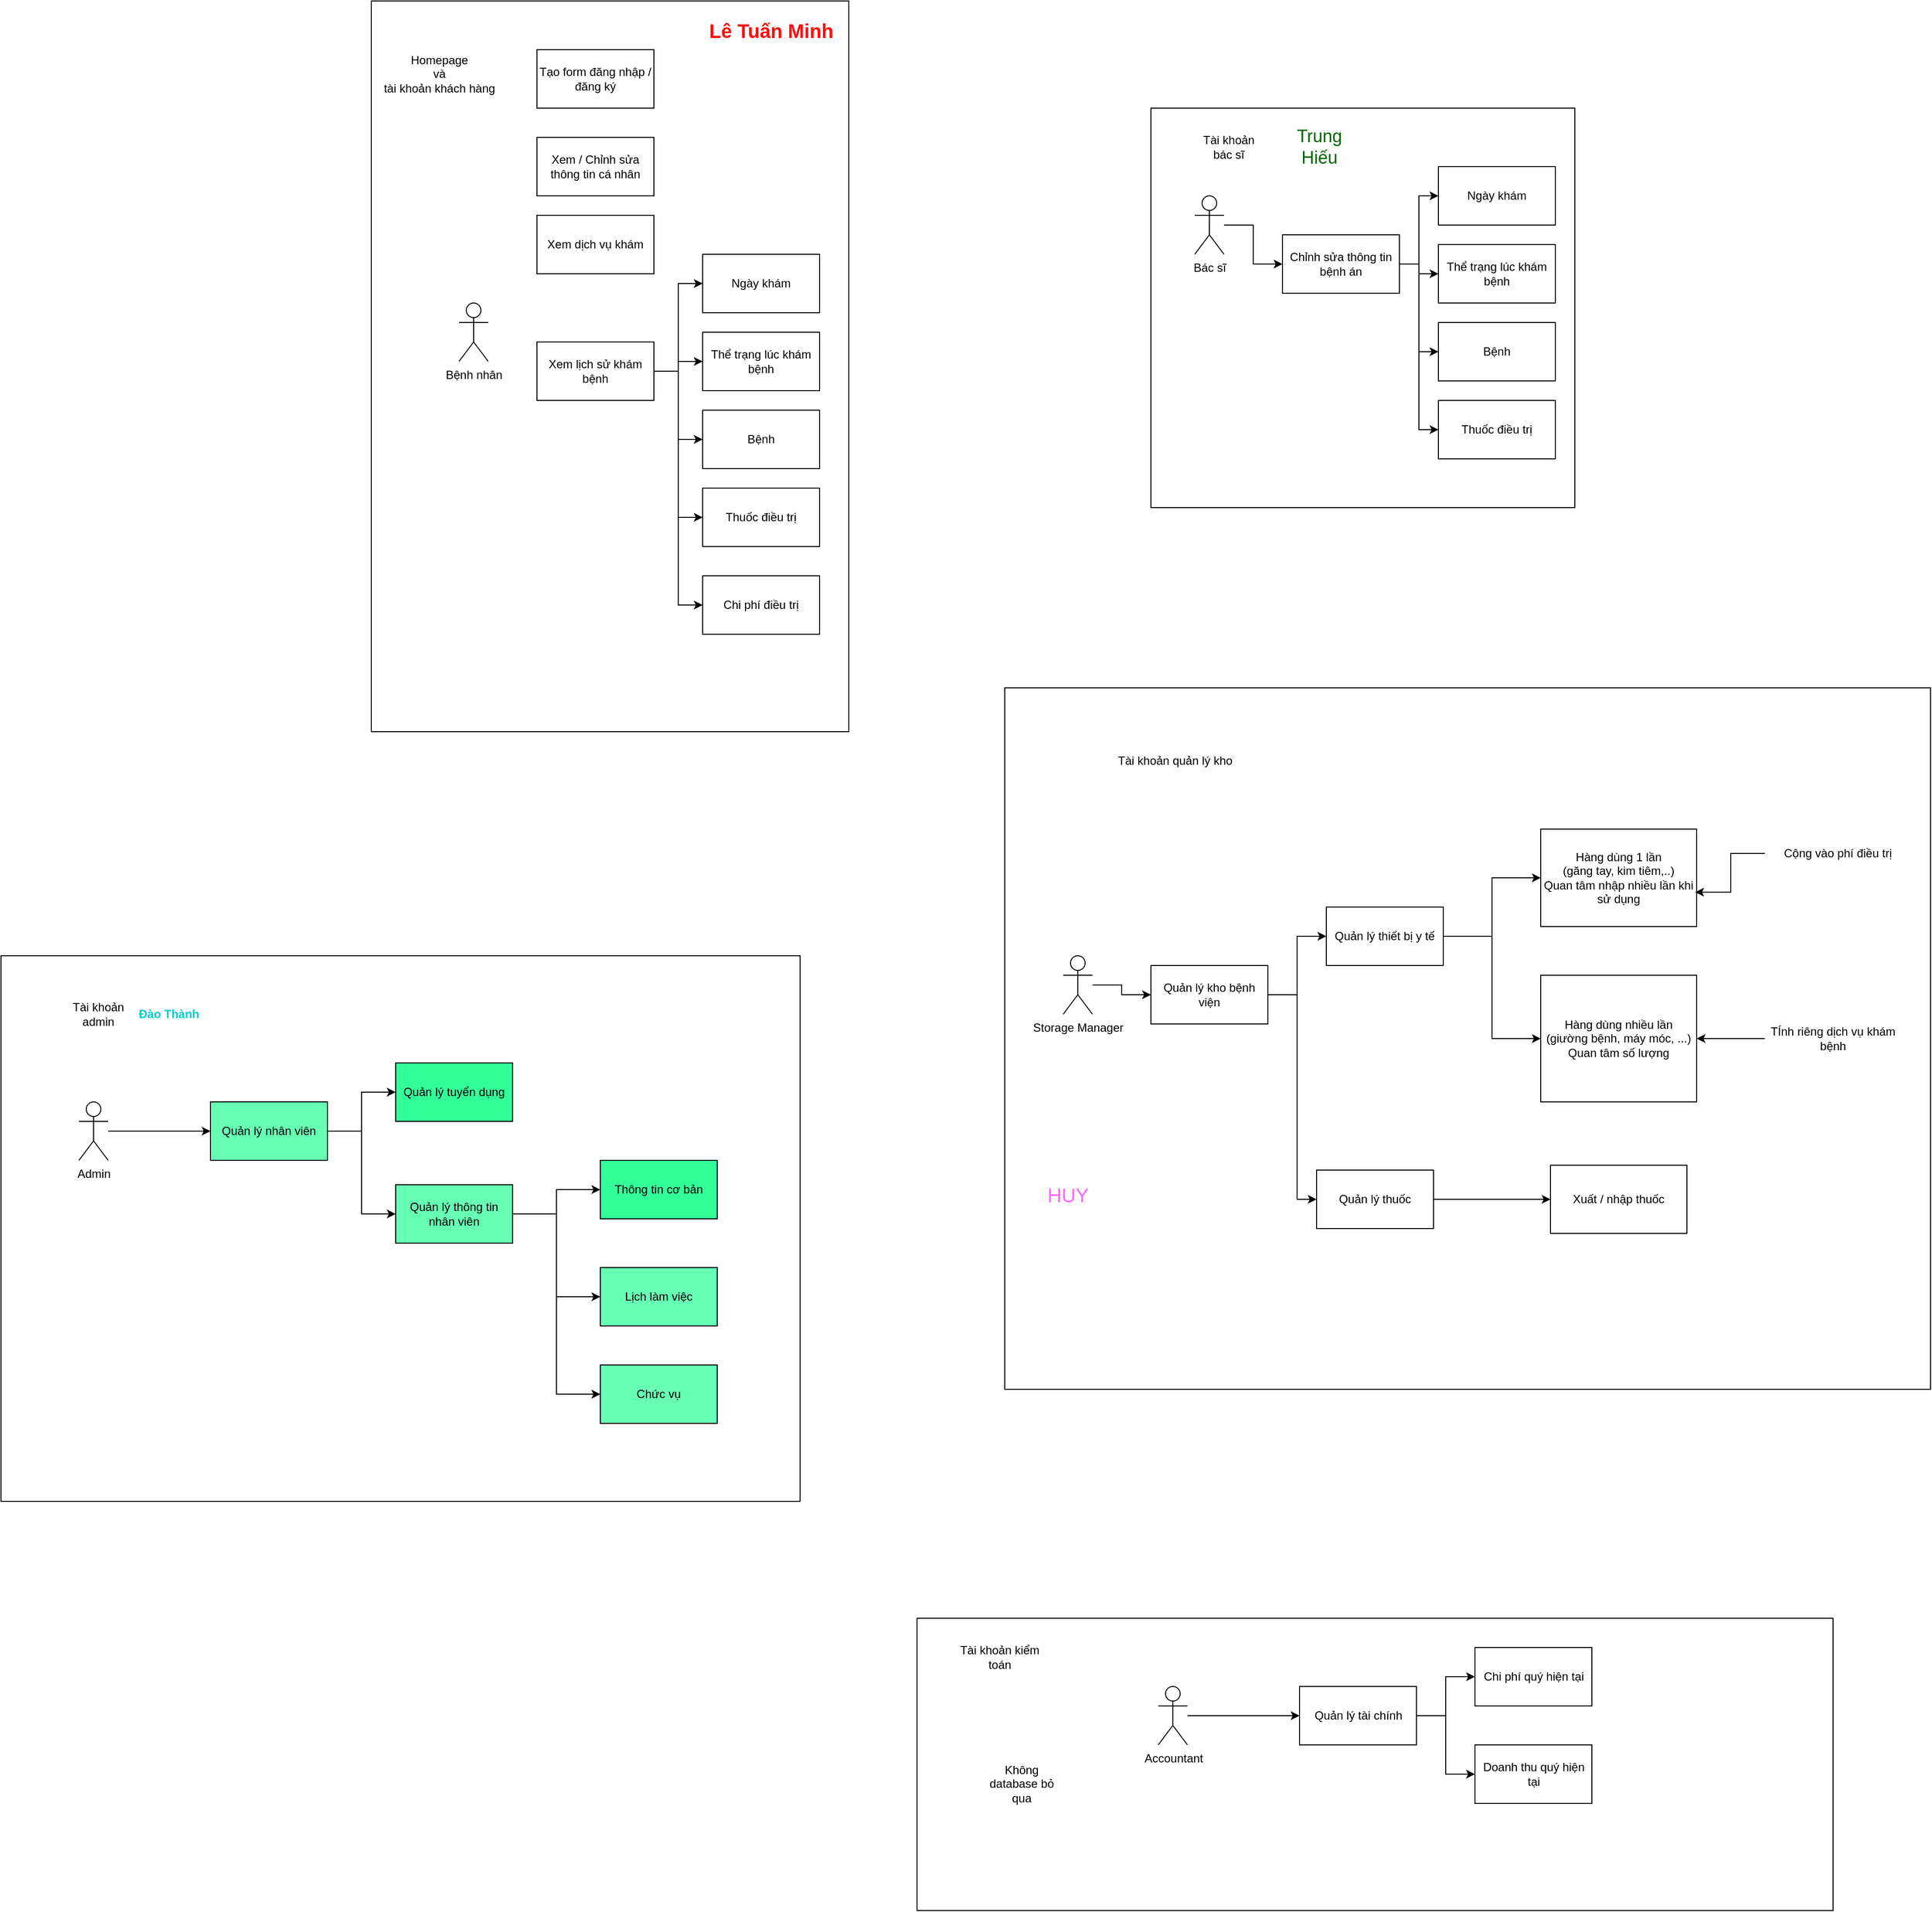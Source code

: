 <mxfile version="14.3.0" type="github">
  <diagram id="XGmTM283f2upPylEM_hm" name="Page-1">
    <mxGraphModel dx="1958" dy="732" grid="1" gridSize="10" guides="1" tooltips="1" connect="1" arrows="1" fold="1" page="1" pageScale="1" pageWidth="850" pageHeight="1100" math="0" shadow="0">
      <root>
        <mxCell id="0" />
        <mxCell id="1" parent="0" />
        <mxCell id="I_VAa2MuaLFRDVZnbhv6-82" value="" style="rounded=0;whiteSpace=wrap;html=1;" parent="1" vertex="1">
          <mxGeometry x="710" y="1670" width="940" height="300" as="geometry" />
        </mxCell>
        <mxCell id="I_VAa2MuaLFRDVZnbhv6-80" value="" style="rounded=0;whiteSpace=wrap;html=1;" parent="1" vertex="1">
          <mxGeometry x="-230" y="990" width="820" height="560" as="geometry" />
        </mxCell>
        <mxCell id="I_VAa2MuaLFRDVZnbhv6-78" value="" style="rounded=0;whiteSpace=wrap;html=1;" parent="1" vertex="1">
          <mxGeometry x="800" y="715" width="950" height="720" as="geometry" />
        </mxCell>
        <mxCell id="I_VAa2MuaLFRDVZnbhv6-76" value="" style="rounded=0;whiteSpace=wrap;html=1;" parent="1" vertex="1">
          <mxGeometry x="950" y="120" width="435" height="410" as="geometry" />
        </mxCell>
        <mxCell id="I_VAa2MuaLFRDVZnbhv6-73" value="" style="rounded=0;whiteSpace=wrap;html=1;" parent="1" vertex="1">
          <mxGeometry x="150" y="10" width="490" height="750" as="geometry" />
        </mxCell>
        <mxCell id="I_VAa2MuaLFRDVZnbhv6-1" value="Tạo form đăng nhập / đăng ký" style="rounded=0;whiteSpace=wrap;html=1;" parent="1" vertex="1">
          <mxGeometry x="320" y="60" width="120" height="60" as="geometry" />
        </mxCell>
        <mxCell id="I_VAa2MuaLFRDVZnbhv6-2" value="Xem dịch vụ khám" style="rounded=0;whiteSpace=wrap;html=1;" parent="1" vertex="1">
          <mxGeometry x="320" y="230" width="120" height="60" as="geometry" />
        </mxCell>
        <mxCell id="I_VAa2MuaLFRDVZnbhv6-6" style="edgeStyle=orthogonalEdgeStyle;rounded=0;orthogonalLoop=1;jettySize=auto;html=1;entryX=0;entryY=0.5;entryDx=0;entryDy=0;" parent="1" source="I_VAa2MuaLFRDVZnbhv6-3" target="I_VAa2MuaLFRDVZnbhv6-4" edge="1">
          <mxGeometry relative="1" as="geometry" />
        </mxCell>
        <mxCell id="I_VAa2MuaLFRDVZnbhv6-8" style="edgeStyle=orthogonalEdgeStyle;rounded=0;orthogonalLoop=1;jettySize=auto;html=1;entryX=0;entryY=0.5;entryDx=0;entryDy=0;" parent="1" source="I_VAa2MuaLFRDVZnbhv6-3" target="I_VAa2MuaLFRDVZnbhv6-7" edge="1">
          <mxGeometry relative="1" as="geometry" />
        </mxCell>
        <mxCell id="I_VAa2MuaLFRDVZnbhv6-10" style="edgeStyle=orthogonalEdgeStyle;rounded=0;orthogonalLoop=1;jettySize=auto;html=1;entryX=0;entryY=0.5;entryDx=0;entryDy=0;" parent="1" source="I_VAa2MuaLFRDVZnbhv6-3" target="I_VAa2MuaLFRDVZnbhv6-9" edge="1">
          <mxGeometry relative="1" as="geometry" />
        </mxCell>
        <mxCell id="I_VAa2MuaLFRDVZnbhv6-14" style="edgeStyle=orthogonalEdgeStyle;rounded=0;orthogonalLoop=1;jettySize=auto;html=1;entryX=0;entryY=0.5;entryDx=0;entryDy=0;" parent="1" source="I_VAa2MuaLFRDVZnbhv6-3" target="I_VAa2MuaLFRDVZnbhv6-13" edge="1">
          <mxGeometry relative="1" as="geometry" />
        </mxCell>
        <mxCell id="I_VAa2MuaLFRDVZnbhv6-39" style="edgeStyle=orthogonalEdgeStyle;rounded=0;orthogonalLoop=1;jettySize=auto;html=1;entryX=0;entryY=0.5;entryDx=0;entryDy=0;" parent="1" source="I_VAa2MuaLFRDVZnbhv6-3" target="I_VAa2MuaLFRDVZnbhv6-38" edge="1">
          <mxGeometry relative="1" as="geometry" />
        </mxCell>
        <mxCell id="I_VAa2MuaLFRDVZnbhv6-3" value="Xem lịch sử khám bệnh" style="rounded=0;whiteSpace=wrap;html=1;" parent="1" vertex="1">
          <mxGeometry x="320" y="360" width="120" height="60" as="geometry" />
        </mxCell>
        <mxCell id="I_VAa2MuaLFRDVZnbhv6-4" value="&lt;div&gt;Ngày khám&lt;/div&gt;" style="rounded=0;whiteSpace=wrap;html=1;" parent="1" vertex="1">
          <mxGeometry x="490" y="270" width="120" height="60" as="geometry" />
        </mxCell>
        <mxCell id="I_VAa2MuaLFRDVZnbhv6-7" value="Bệnh" style="rounded=0;whiteSpace=wrap;html=1;" parent="1" vertex="1">
          <mxGeometry x="490" y="430" width="120" height="60" as="geometry" />
        </mxCell>
        <mxCell id="I_VAa2MuaLFRDVZnbhv6-9" value="Thuốc điều trị" style="rounded=0;whiteSpace=wrap;html=1;" parent="1" vertex="1">
          <mxGeometry x="490" y="510" width="120" height="60" as="geometry" />
        </mxCell>
        <mxCell id="I_VAa2MuaLFRDVZnbhv6-21" style="edgeStyle=orthogonalEdgeStyle;rounded=0;orthogonalLoop=1;jettySize=auto;html=1;entryX=0;entryY=0.5;entryDx=0;entryDy=0;" parent="1" source="I_VAa2MuaLFRDVZnbhv6-11" target="I_VAa2MuaLFRDVZnbhv6-17" edge="1">
          <mxGeometry relative="1" as="geometry" />
        </mxCell>
        <mxCell id="I_VAa2MuaLFRDVZnbhv6-22" style="edgeStyle=orthogonalEdgeStyle;rounded=0;orthogonalLoop=1;jettySize=auto;html=1;entryX=0;entryY=0.5;entryDx=0;entryDy=0;" parent="1" source="I_VAa2MuaLFRDVZnbhv6-11" target="I_VAa2MuaLFRDVZnbhv6-20" edge="1">
          <mxGeometry relative="1" as="geometry" />
        </mxCell>
        <mxCell id="I_VAa2MuaLFRDVZnbhv6-23" style="edgeStyle=orthogonalEdgeStyle;rounded=0;orthogonalLoop=1;jettySize=auto;html=1;entryX=0;entryY=0.5;entryDx=0;entryDy=0;" parent="1" source="I_VAa2MuaLFRDVZnbhv6-11" target="I_VAa2MuaLFRDVZnbhv6-18" edge="1">
          <mxGeometry relative="1" as="geometry" />
        </mxCell>
        <mxCell id="I_VAa2MuaLFRDVZnbhv6-24" style="edgeStyle=orthogonalEdgeStyle;rounded=0;orthogonalLoop=1;jettySize=auto;html=1;entryX=0;entryY=0.5;entryDx=0;entryDy=0;" parent="1" source="I_VAa2MuaLFRDVZnbhv6-11" target="I_VAa2MuaLFRDVZnbhv6-19" edge="1">
          <mxGeometry relative="1" as="geometry" />
        </mxCell>
        <mxCell id="I_VAa2MuaLFRDVZnbhv6-11" value="Chỉnh sửa thông tin bệnh án" style="rounded=0;whiteSpace=wrap;html=1;" parent="1" vertex="1">
          <mxGeometry x="1085" y="250" width="120" height="60" as="geometry" />
        </mxCell>
        <mxCell id="I_VAa2MuaLFRDVZnbhv6-12" value="Xem / Chỉnh sửa thông tin cá nhân" style="rounded=0;whiteSpace=wrap;html=1;" parent="1" vertex="1">
          <mxGeometry x="320" y="150" width="120" height="60" as="geometry" />
        </mxCell>
        <mxCell id="I_VAa2MuaLFRDVZnbhv6-13" value="Thể trạng lúc khám bệnh" style="rounded=0;whiteSpace=wrap;html=1;" parent="1" vertex="1">
          <mxGeometry x="490" y="350" width="120" height="60" as="geometry" />
        </mxCell>
        <mxCell id="I_VAa2MuaLFRDVZnbhv6-15" value="Bệnh nhân" style="shape=umlActor;verticalLabelPosition=bottom;verticalAlign=top;html=1;outlineConnect=0;" parent="1" vertex="1">
          <mxGeometry x="240" y="320" width="30" height="60" as="geometry" />
        </mxCell>
        <mxCell id="I_VAa2MuaLFRDVZnbhv6-27" style="edgeStyle=orthogonalEdgeStyle;rounded=0;orthogonalLoop=1;jettySize=auto;html=1;entryX=0;entryY=0.5;entryDx=0;entryDy=0;" parent="1" source="I_VAa2MuaLFRDVZnbhv6-16" target="I_VAa2MuaLFRDVZnbhv6-11" edge="1">
          <mxGeometry relative="1" as="geometry" />
        </mxCell>
        <mxCell id="I_VAa2MuaLFRDVZnbhv6-16" value="Bác sĩ" style="shape=umlActor;verticalLabelPosition=bottom;verticalAlign=top;html=1;outlineConnect=0;" parent="1" vertex="1">
          <mxGeometry x="995" y="210" width="30" height="60" as="geometry" />
        </mxCell>
        <mxCell id="I_VAa2MuaLFRDVZnbhv6-17" value="&lt;div&gt;Ngày khám&lt;/div&gt;" style="rounded=0;whiteSpace=wrap;html=1;" parent="1" vertex="1">
          <mxGeometry x="1245" y="180" width="120" height="60" as="geometry" />
        </mxCell>
        <mxCell id="I_VAa2MuaLFRDVZnbhv6-18" value="Bệnh" style="rounded=0;whiteSpace=wrap;html=1;" parent="1" vertex="1">
          <mxGeometry x="1245" y="340" width="120" height="60" as="geometry" />
        </mxCell>
        <mxCell id="I_VAa2MuaLFRDVZnbhv6-19" value="Thuốc điều trị" style="rounded=0;whiteSpace=wrap;html=1;" parent="1" vertex="1">
          <mxGeometry x="1245" y="420" width="120" height="60" as="geometry" />
        </mxCell>
        <mxCell id="I_VAa2MuaLFRDVZnbhv6-20" value="Thể trạng lúc khám bệnh" style="rounded=0;whiteSpace=wrap;html=1;" parent="1" vertex="1">
          <mxGeometry x="1245" y="260" width="120" height="60" as="geometry" />
        </mxCell>
        <mxCell id="I_VAa2MuaLFRDVZnbhv6-70" style="edgeStyle=orthogonalEdgeStyle;rounded=0;orthogonalLoop=1;jettySize=auto;html=1;entryX=0;entryY=0.5;entryDx=0;entryDy=0;" parent="1" source="I_VAa2MuaLFRDVZnbhv6-25" target="I_VAa2MuaLFRDVZnbhv6-30" edge="1">
          <mxGeometry relative="1" as="geometry" />
        </mxCell>
        <mxCell id="I_VAa2MuaLFRDVZnbhv6-25" value="Storage Manager" style="shape=umlActor;verticalLabelPosition=bottom;verticalAlign=top;html=1;outlineConnect=0;" parent="1" vertex="1">
          <mxGeometry x="860" y="990" width="30" height="60" as="geometry" />
        </mxCell>
        <mxCell id="I_VAa2MuaLFRDVZnbhv6-31" style="edgeStyle=orthogonalEdgeStyle;rounded=0;orthogonalLoop=1;jettySize=auto;html=1;entryX=0;entryY=0.5;entryDx=0;entryDy=0;" parent="1" source="I_VAa2MuaLFRDVZnbhv6-30" target="I_VAa2MuaLFRDVZnbhv6-32" edge="1">
          <mxGeometry relative="1" as="geometry">
            <mxPoint x="1130" y="980" as="targetPoint" />
          </mxGeometry>
        </mxCell>
        <mxCell id="I_VAa2MuaLFRDVZnbhv6-46" style="edgeStyle=orthogonalEdgeStyle;rounded=0;orthogonalLoop=1;jettySize=auto;html=1;entryX=0;entryY=0.5;entryDx=0;entryDy=0;" parent="1" source="I_VAa2MuaLFRDVZnbhv6-30" target="I_VAa2MuaLFRDVZnbhv6-37" edge="1">
          <mxGeometry relative="1" as="geometry">
            <Array as="points">
              <mxPoint x="1100" y="1030" />
              <mxPoint x="1100" y="1240" />
            </Array>
          </mxGeometry>
        </mxCell>
        <mxCell id="I_VAa2MuaLFRDVZnbhv6-30" value="Quản lý kho bệnh viện" style="rounded=0;whiteSpace=wrap;html=1;" parent="1" vertex="1">
          <mxGeometry x="950" y="1000" width="120" height="60" as="geometry" />
        </mxCell>
        <mxCell id="I_VAa2MuaLFRDVZnbhv6-34" style="edgeStyle=orthogonalEdgeStyle;rounded=0;orthogonalLoop=1;jettySize=auto;html=1;entryX=0;entryY=0.5;entryDx=0;entryDy=0;" parent="1" source="I_VAa2MuaLFRDVZnbhv6-32" target="I_VAa2MuaLFRDVZnbhv6-33" edge="1">
          <mxGeometry relative="1" as="geometry" />
        </mxCell>
        <mxCell id="I_VAa2MuaLFRDVZnbhv6-35" style="edgeStyle=orthogonalEdgeStyle;rounded=0;orthogonalLoop=1;jettySize=auto;html=1;entryX=0;entryY=0.5;entryDx=0;entryDy=0;" parent="1" source="I_VAa2MuaLFRDVZnbhv6-32" target="I_VAa2MuaLFRDVZnbhv6-36" edge="1">
          <mxGeometry relative="1" as="geometry">
            <mxPoint x="1300" y="1020" as="targetPoint" />
          </mxGeometry>
        </mxCell>
        <mxCell id="I_VAa2MuaLFRDVZnbhv6-32" value="Quản lý thiết bị y tế" style="rounded=0;whiteSpace=wrap;html=1;" parent="1" vertex="1">
          <mxGeometry x="1130" y="940" width="120" height="60" as="geometry" />
        </mxCell>
        <mxCell id="I_VAa2MuaLFRDVZnbhv6-33" value="&lt;div&gt;Hàng dùng 1 lần&lt;/div&gt;&lt;div&gt;(găng tay, kim tiêm,..)&lt;/div&gt;&lt;div&gt;Quan tâm nhập nhiều lần khi sử dụng&lt;br&gt;&lt;/div&gt;" style="rounded=0;whiteSpace=wrap;html=1;" parent="1" vertex="1">
          <mxGeometry x="1350" y="860" width="160" height="100" as="geometry" />
        </mxCell>
        <mxCell id="I_VAa2MuaLFRDVZnbhv6-36" value="&lt;div&gt;Hàng dùng nhiều lần&lt;/div&gt;&lt;div&gt;(giường bệnh, máy móc, ...)&lt;/div&gt;&lt;div&gt;Quan tâm số lượng&lt;br&gt;&lt;/div&gt;" style="rounded=0;whiteSpace=wrap;html=1;" parent="1" vertex="1">
          <mxGeometry x="1350" y="1010" width="160" height="130" as="geometry" />
        </mxCell>
        <mxCell id="I_VAa2MuaLFRDVZnbhv6-48" style="edgeStyle=orthogonalEdgeStyle;rounded=0;orthogonalLoop=1;jettySize=auto;html=1;entryX=0;entryY=0.5;entryDx=0;entryDy=0;" parent="1" source="I_VAa2MuaLFRDVZnbhv6-37" target="I_VAa2MuaLFRDVZnbhv6-47" edge="1">
          <mxGeometry relative="1" as="geometry" />
        </mxCell>
        <mxCell id="I_VAa2MuaLFRDVZnbhv6-37" value="Quản lý thuốc" style="rounded=0;whiteSpace=wrap;html=1;" parent="1" vertex="1">
          <mxGeometry x="1120" y="1210" width="120" height="60" as="geometry" />
        </mxCell>
        <mxCell id="I_VAa2MuaLFRDVZnbhv6-38" value="Chi phí điều trị" style="rounded=0;whiteSpace=wrap;html=1;" parent="1" vertex="1">
          <mxGeometry x="490" y="600" width="120" height="60" as="geometry" />
        </mxCell>
        <mxCell id="I_VAa2MuaLFRDVZnbhv6-41" style="edgeStyle=orthogonalEdgeStyle;rounded=0;orthogonalLoop=1;jettySize=auto;html=1;entryX=0.991;entryY=0.647;entryDx=0;entryDy=0;entryPerimeter=0;" parent="1" source="I_VAa2MuaLFRDVZnbhv6-40" target="I_VAa2MuaLFRDVZnbhv6-33" edge="1">
          <mxGeometry relative="1" as="geometry" />
        </mxCell>
        <mxCell id="I_VAa2MuaLFRDVZnbhv6-40" value="Cộng vào phí điều trị" style="text;html=1;strokeColor=none;fillColor=none;align=center;verticalAlign=middle;whiteSpace=wrap;rounded=0;" parent="1" vertex="1">
          <mxGeometry x="1580" y="830" width="150" height="110" as="geometry" />
        </mxCell>
        <mxCell id="I_VAa2MuaLFRDVZnbhv6-45" style="edgeStyle=orthogonalEdgeStyle;rounded=0;orthogonalLoop=1;jettySize=auto;html=1;entryX=1;entryY=0.5;entryDx=0;entryDy=0;" parent="1" source="I_VAa2MuaLFRDVZnbhv6-44" target="I_VAa2MuaLFRDVZnbhv6-36" edge="1">
          <mxGeometry relative="1" as="geometry" />
        </mxCell>
        <mxCell id="I_VAa2MuaLFRDVZnbhv6-44" value="TÍnh riêng dịch vụ khám bệnh" style="text;html=1;strokeColor=none;fillColor=none;align=center;verticalAlign=middle;whiteSpace=wrap;rounded=0;" parent="1" vertex="1">
          <mxGeometry x="1580" y="1065" width="140" height="20" as="geometry" />
        </mxCell>
        <mxCell id="I_VAa2MuaLFRDVZnbhv6-47" value="Xuất / nhập thuốc" style="rounded=0;whiteSpace=wrap;html=1;" parent="1" vertex="1">
          <mxGeometry x="1360" y="1205" width="140" height="70" as="geometry" />
        </mxCell>
        <mxCell id="I_VAa2MuaLFRDVZnbhv6-71" style="edgeStyle=orthogonalEdgeStyle;rounded=0;orthogonalLoop=1;jettySize=auto;html=1;entryX=0;entryY=0.5;entryDx=0;entryDy=0;" parent="1" source="I_VAa2MuaLFRDVZnbhv6-49" target="I_VAa2MuaLFRDVZnbhv6-50" edge="1">
          <mxGeometry relative="1" as="geometry" />
        </mxCell>
        <mxCell id="I_VAa2MuaLFRDVZnbhv6-49" value="Admin" style="shape=umlActor;verticalLabelPosition=bottom;verticalAlign=top;html=1;outlineConnect=0;" parent="1" vertex="1">
          <mxGeometry x="-150" y="1140" width="30" height="60" as="geometry" />
        </mxCell>
        <mxCell id="I_VAa2MuaLFRDVZnbhv6-52" style="edgeStyle=orthogonalEdgeStyle;rounded=0;orthogonalLoop=1;jettySize=auto;html=1;entryX=0;entryY=0.5;entryDx=0;entryDy=0;" parent="1" source="I_VAa2MuaLFRDVZnbhv6-50" target="I_VAa2MuaLFRDVZnbhv6-51" edge="1">
          <mxGeometry relative="1" as="geometry" />
        </mxCell>
        <mxCell id="I_VAa2MuaLFRDVZnbhv6-54" style="edgeStyle=orthogonalEdgeStyle;rounded=0;orthogonalLoop=1;jettySize=auto;html=1;entryX=0;entryY=0.5;entryDx=0;entryDy=0;" parent="1" source="I_VAa2MuaLFRDVZnbhv6-50" target="I_VAa2MuaLFRDVZnbhv6-53" edge="1">
          <mxGeometry relative="1" as="geometry" />
        </mxCell>
        <mxCell id="I_VAa2MuaLFRDVZnbhv6-50" value="Quản lý nhân viên" style="rounded=0;whiteSpace=wrap;html=1;fillColor=#66FFB3;" parent="1" vertex="1">
          <mxGeometry x="-15" y="1140" width="120" height="60" as="geometry" />
        </mxCell>
        <mxCell id="I_VAa2MuaLFRDVZnbhv6-51" value="Quản lý tuyển dụng" style="rounded=0;whiteSpace=wrap;html=1;fillColor=#33FF99;" parent="1" vertex="1">
          <mxGeometry x="175" y="1100" width="120" height="60" as="geometry" />
        </mxCell>
        <mxCell id="I_VAa2MuaLFRDVZnbhv6-57" style="edgeStyle=orthogonalEdgeStyle;rounded=0;orthogonalLoop=1;jettySize=auto;html=1;entryX=0;entryY=0.5;entryDx=0;entryDy=0;" parent="1" source="I_VAa2MuaLFRDVZnbhv6-53" target="I_VAa2MuaLFRDVZnbhv6-56" edge="1">
          <mxGeometry relative="1" as="geometry" />
        </mxCell>
        <mxCell id="I_VAa2MuaLFRDVZnbhv6-59" style="edgeStyle=orthogonalEdgeStyle;rounded=0;orthogonalLoop=1;jettySize=auto;html=1;entryX=0;entryY=0.5;entryDx=0;entryDy=0;" parent="1" source="I_VAa2MuaLFRDVZnbhv6-53" target="I_VAa2MuaLFRDVZnbhv6-58" edge="1">
          <mxGeometry relative="1" as="geometry" />
        </mxCell>
        <mxCell id="I_VAa2MuaLFRDVZnbhv6-62" style="edgeStyle=orthogonalEdgeStyle;rounded=0;orthogonalLoop=1;jettySize=auto;html=1;entryX=0;entryY=0.5;entryDx=0;entryDy=0;" parent="1" source="I_VAa2MuaLFRDVZnbhv6-53" target="I_VAa2MuaLFRDVZnbhv6-60" edge="1">
          <mxGeometry relative="1" as="geometry" />
        </mxCell>
        <mxCell id="I_VAa2MuaLFRDVZnbhv6-53" value="Quản lý thông tin nhân viên" style="rounded=0;whiteSpace=wrap;html=1;fillColor=#66FFB3;" parent="1" vertex="1">
          <mxGeometry x="175" y="1225" width="120" height="60" as="geometry" />
        </mxCell>
        <mxCell id="I_VAa2MuaLFRDVZnbhv6-56" value="Lịch làm việc" style="rounded=0;whiteSpace=wrap;html=1;fillColor=#66FFB3;" parent="1" vertex="1">
          <mxGeometry x="385" y="1310" width="120" height="60" as="geometry" />
        </mxCell>
        <mxCell id="I_VAa2MuaLFRDVZnbhv6-58" value="Chức vụ" style="rounded=0;whiteSpace=wrap;html=1;fillColor=#66FFB3;" parent="1" vertex="1">
          <mxGeometry x="385" y="1410" width="120" height="60" as="geometry" />
        </mxCell>
        <mxCell id="I_VAa2MuaLFRDVZnbhv6-60" value="Thông tin cơ bản" style="rounded=0;whiteSpace=wrap;html=1;fillColor=#33FF99;" parent="1" vertex="1">
          <mxGeometry x="385" y="1200" width="120" height="60" as="geometry" />
        </mxCell>
        <mxCell id="I_VAa2MuaLFRDVZnbhv6-63" style="edgeStyle=orthogonalEdgeStyle;rounded=0;orthogonalLoop=1;jettySize=auto;html=1;entryX=0;entryY=0.5;entryDx=0;entryDy=0;" parent="1" source="I_VAa2MuaLFRDVZnbhv6-65" target="I_VAa2MuaLFRDVZnbhv6-66" edge="1">
          <mxGeometry relative="1" as="geometry" />
        </mxCell>
        <mxCell id="I_VAa2MuaLFRDVZnbhv6-64" style="edgeStyle=orthogonalEdgeStyle;rounded=0;orthogonalLoop=1;jettySize=auto;html=1;entryX=0;entryY=0.5;entryDx=0;entryDy=0;" parent="1" source="I_VAa2MuaLFRDVZnbhv6-65" target="I_VAa2MuaLFRDVZnbhv6-67" edge="1">
          <mxGeometry relative="1" as="geometry">
            <mxPoint x="1262.5" y="1720" as="targetPoint" />
          </mxGeometry>
        </mxCell>
        <mxCell id="I_VAa2MuaLFRDVZnbhv6-65" value="Quản lý tài chính" style="rounded=0;whiteSpace=wrap;html=1;" parent="1" vertex="1">
          <mxGeometry x="1102.5" y="1740" width="120" height="60" as="geometry" />
        </mxCell>
        <mxCell id="I_VAa2MuaLFRDVZnbhv6-66" value="Doanh thu quý hiện tại" style="rounded=0;whiteSpace=wrap;html=1;" parent="1" vertex="1">
          <mxGeometry x="1282.5" y="1800" width="120" height="60" as="geometry" />
        </mxCell>
        <mxCell id="I_VAa2MuaLFRDVZnbhv6-67" value="Chi phí quý hiện tại" style="rounded=0;whiteSpace=wrap;html=1;" parent="1" vertex="1">
          <mxGeometry x="1282.5" y="1700" width="120" height="60" as="geometry" />
        </mxCell>
        <mxCell id="I_VAa2MuaLFRDVZnbhv6-72" style="edgeStyle=orthogonalEdgeStyle;rounded=0;orthogonalLoop=1;jettySize=auto;html=1;entryX=0;entryY=0.5;entryDx=0;entryDy=0;" parent="1" source="I_VAa2MuaLFRDVZnbhv6-68" target="I_VAa2MuaLFRDVZnbhv6-65" edge="1">
          <mxGeometry relative="1" as="geometry" />
        </mxCell>
        <mxCell id="I_VAa2MuaLFRDVZnbhv6-68" value="Accountant" style="shape=umlActor;verticalLabelPosition=bottom;verticalAlign=top;html=1;outlineConnect=0;" parent="1" vertex="1">
          <mxGeometry x="957.5" y="1740" width="30" height="60" as="geometry" />
        </mxCell>
        <mxCell id="I_VAa2MuaLFRDVZnbhv6-74" value="&lt;div&gt;Homepage&lt;/div&gt;&lt;div&gt;và&lt;/div&gt;&lt;div&gt;tài khoản khách hàng&lt;br&gt;&lt;/div&gt;" style="text;html=1;strokeColor=none;fillColor=none;align=center;verticalAlign=middle;whiteSpace=wrap;rounded=0;" parent="1" vertex="1">
          <mxGeometry x="160" y="10" width="120" height="150" as="geometry" />
        </mxCell>
        <mxCell id="I_VAa2MuaLFRDVZnbhv6-77" value="Tài khoản bác sĩ" style="text;html=1;strokeColor=none;fillColor=none;align=center;verticalAlign=middle;whiteSpace=wrap;rounded=0;" parent="1" vertex="1">
          <mxGeometry x="995" y="150" width="70" height="20" as="geometry" />
        </mxCell>
        <mxCell id="I_VAa2MuaLFRDVZnbhv6-79" value="Tài khoản quản lý kho" style="text;html=1;strokeColor=none;fillColor=none;align=center;verticalAlign=middle;whiteSpace=wrap;rounded=0;" parent="1" vertex="1">
          <mxGeometry x="900" y="780" width="150" height="20" as="geometry" />
        </mxCell>
        <mxCell id="I_VAa2MuaLFRDVZnbhv6-81" value="&lt;div&gt;Tài khoản&lt;/div&gt;&lt;div&gt;admin&lt;br&gt;&lt;/div&gt;" style="text;html=1;strokeColor=none;fillColor=none;align=center;verticalAlign=middle;whiteSpace=wrap;rounded=0;" parent="1" vertex="1">
          <mxGeometry x="-210" y="1040" width="160" height="20" as="geometry" />
        </mxCell>
        <mxCell id="I_VAa2MuaLFRDVZnbhv6-83" value="Tài khoản kiểm toán" style="text;html=1;strokeColor=none;fillColor=none;align=center;verticalAlign=middle;whiteSpace=wrap;rounded=0;" parent="1" vertex="1">
          <mxGeometry x="745" y="1700" width="100" height="20" as="geometry" />
        </mxCell>
        <mxCell id="I_VAa2MuaLFRDVZnbhv6-86" value="Không database bỏ qua" style="text;html=1;strokeColor=none;fillColor=none;align=center;verticalAlign=middle;whiteSpace=wrap;rounded=0;" parent="1" vertex="1">
          <mxGeometry x="775" y="1830" width="85" height="20" as="geometry" />
        </mxCell>
        <mxCell id="mijpiBY--RYvPaBXDb3O-1" value="&lt;b&gt;&lt;font color=&quot;#00cccc&quot;&gt;Đào Thành&lt;/font&gt;&lt;/b&gt;" style="text;html=1;strokeColor=none;fillColor=none;align=center;verticalAlign=middle;whiteSpace=wrap;rounded=0;" parent="1" vertex="1">
          <mxGeometry x="-90" y="1030" width="65" height="40" as="geometry" />
        </mxCell>
        <mxCell id="ZCvPj9Bnyj2WQoyR1ZNv-1" value="&lt;font color=&quot;#ff0d0d&quot; size=&quot;1&quot;&gt;&lt;b style=&quot;font-size: 20px&quot;&gt;Lê Tuấn Minh&lt;/b&gt;&lt;/font&gt;" style="text;html=1;align=center;verticalAlign=middle;resizable=0;points=[];autosize=1;" parent="1" vertex="1">
          <mxGeometry x="490" y="30" width="140" height="20" as="geometry" />
        </mxCell>
        <mxCell id="KwIfmnC8kuaTNsX9p0gN-2" value="&lt;font style=&quot;font-size: 18px&quot; color=&quot;#006600&quot;&gt;Trung Hiếu&lt;br&gt;&lt;/font&gt;" style="text;html=1;strokeColor=none;fillColor=none;align=center;verticalAlign=middle;whiteSpace=wrap;rounded=0;" parent="1" vertex="1">
          <mxGeometry x="1103" y="150" width="40" height="20" as="geometry" />
        </mxCell>
        <mxCell id="PJ-jsfJL7NN6ZxZP8UzC-1" value="&lt;font style=&quot;font-size: 20px&quot; color=&quot;#ff66ff&quot;&gt;HUY&lt;/font&gt;" style="text;html=1;strokeColor=none;fillColor=none;align=center;verticalAlign=middle;whiteSpace=wrap;rounded=0;" parent="1" vertex="1">
          <mxGeometry x="800" y="1200" width="130" height="70" as="geometry" />
        </mxCell>
      </root>
    </mxGraphModel>
  </diagram>
</mxfile>
